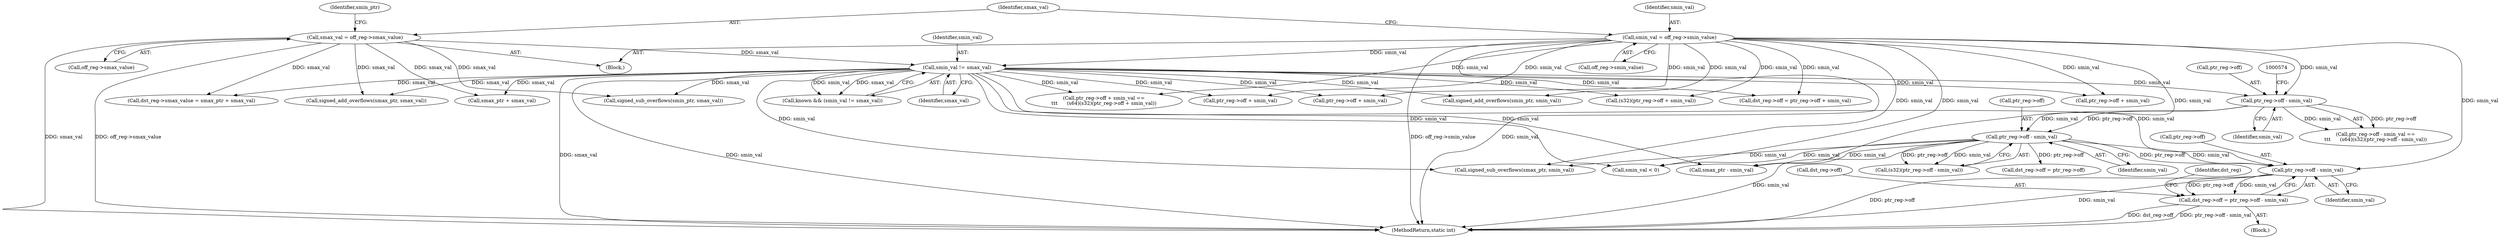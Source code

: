 digraph "0_linux_bb7f0f989ca7de1153bd128a40a71709e339fa03@pointer" {
"1000621" [label="(Call,ptr_reg->off - smin_val)"];
"1000577" [label="(Call,ptr_reg->off - smin_val)"];
"1000568" [label="(Call,ptr_reg->off - smin_val)"];
"1000206" [label="(Call,smin_val != smax_val)"];
"1000136" [label="(Call,smin_val = off_reg->smin_value)"];
"1000142" [label="(Call,smax_val = off_reg->smax_value)"];
"1000617" [label="(Call,dst_reg->off = ptr_reg->off - smin_val)"];
"1000204" [label="(Call,known && (smin_val != smax_val))"];
"1000422" [label="(Call,signed_add_overflows(smax_ptr, smax_val))"];
"1000137" [label="(Identifier,smin_val)"];
"1000731" [label="(Call,smin_val < 0)"];
"1000404" [label="(Call,ptr_reg->off + smin_val)"];
"1000622" [label="(Call,ptr_reg->off)"];
"1000419" [label="(Call,signed_add_overflows(smin_ptr, smin_val))"];
"1000149" [label="(Identifier,smin_ptr)"];
"1000121" [label="(Block,)"];
"1000365" [label="(Call,(s32)(ptr_reg->off + smin_val))"];
"1000618" [label="(Call,dst_reg->off)"];
"1000577" [label="(Call,ptr_reg->off - smin_val)"];
"1000572" [label="(Identifier,smin_val)"];
"1000621" [label="(Call,ptr_reg->off - smin_val)"];
"1000449" [label="(Call,smax_ptr + smax_val)"];
"1000567" [label="(Call,ptr_reg->off - smin_val ==\n\t\t\t      (s64)(s32)(ptr_reg->off - smin_val))"];
"1000208" [label="(Identifier,smax_val)"];
"1000666" [label="(Call,smax_ptr - smin_val)"];
"1000400" [label="(Call,dst_reg->off = ptr_reg->off + smin_val)"];
"1000617" [label="(Call,dst_reg->off = ptr_reg->off - smin_val)"];
"1000578" [label="(Call,ptr_reg->off)"];
"1000358" [label="(Call,ptr_reg->off + smin_val)"];
"1000367" [label="(Call,ptr_reg->off + smin_val)"];
"1000143" [label="(Identifier,smax_val)"];
"1000136" [label="(Call,smin_val = off_reg->smin_value)"];
"1000575" [label="(Call,(s32)(ptr_reg->off - smin_val))"];
"1000797" [label="(MethodReturn,static int)"];
"1000711" [label="(Call,dst_reg->off = ptr_reg->off)"];
"1000581" [label="(Identifier,smin_val)"];
"1000639" [label="(Call,signed_sub_overflows(smax_ptr, smin_val))"];
"1000636" [label="(Call,signed_sub_overflows(smin_ptr, smax_val))"];
"1000628" [label="(Identifier,dst_reg)"];
"1000138" [label="(Call,off_reg->smin_value)"];
"1000357" [label="(Call,ptr_reg->off + smin_val ==\n\t\t\t      (s64)(s32)(ptr_reg->off + smin_val))"];
"1000625" [label="(Identifier,smin_val)"];
"1000568" [label="(Call,ptr_reg->off - smin_val)"];
"1000206" [label="(Call,smin_val != smax_val)"];
"1000445" [label="(Call,dst_reg->smax_value = smax_ptr + smax_val)"];
"1000142" [label="(Call,smax_val = off_reg->smax_value)"];
"1000582" [label="(Block,)"];
"1000207" [label="(Identifier,smin_val)"];
"1000569" [label="(Call,ptr_reg->off)"];
"1000144" [label="(Call,off_reg->smax_value)"];
"1000621" -> "1000617"  [label="AST: "];
"1000621" -> "1000625"  [label="CFG: "];
"1000622" -> "1000621"  [label="AST: "];
"1000625" -> "1000621"  [label="AST: "];
"1000617" -> "1000621"  [label="CFG: "];
"1000621" -> "1000797"  [label="DDG: ptr_reg->off"];
"1000621" -> "1000797"  [label="DDG: smin_val"];
"1000621" -> "1000617"  [label="DDG: ptr_reg->off"];
"1000621" -> "1000617"  [label="DDG: smin_val"];
"1000577" -> "1000621"  [label="DDG: ptr_reg->off"];
"1000577" -> "1000621"  [label="DDG: smin_val"];
"1000206" -> "1000621"  [label="DDG: smin_val"];
"1000136" -> "1000621"  [label="DDG: smin_val"];
"1000577" -> "1000575"  [label="AST: "];
"1000577" -> "1000581"  [label="CFG: "];
"1000578" -> "1000577"  [label="AST: "];
"1000581" -> "1000577"  [label="AST: "];
"1000575" -> "1000577"  [label="CFG: "];
"1000577" -> "1000797"  [label="DDG: smin_val"];
"1000577" -> "1000575"  [label="DDG: ptr_reg->off"];
"1000577" -> "1000575"  [label="DDG: smin_val"];
"1000568" -> "1000577"  [label="DDG: ptr_reg->off"];
"1000568" -> "1000577"  [label="DDG: smin_val"];
"1000577" -> "1000639"  [label="DDG: smin_val"];
"1000577" -> "1000666"  [label="DDG: smin_val"];
"1000577" -> "1000711"  [label="DDG: ptr_reg->off"];
"1000577" -> "1000731"  [label="DDG: smin_val"];
"1000568" -> "1000567"  [label="AST: "];
"1000568" -> "1000572"  [label="CFG: "];
"1000569" -> "1000568"  [label="AST: "];
"1000572" -> "1000568"  [label="AST: "];
"1000574" -> "1000568"  [label="CFG: "];
"1000568" -> "1000567"  [label="DDG: ptr_reg->off"];
"1000568" -> "1000567"  [label="DDG: smin_val"];
"1000206" -> "1000568"  [label="DDG: smin_val"];
"1000136" -> "1000568"  [label="DDG: smin_val"];
"1000206" -> "1000204"  [label="AST: "];
"1000206" -> "1000208"  [label="CFG: "];
"1000207" -> "1000206"  [label="AST: "];
"1000208" -> "1000206"  [label="AST: "];
"1000204" -> "1000206"  [label="CFG: "];
"1000206" -> "1000797"  [label="DDG: smax_val"];
"1000206" -> "1000797"  [label="DDG: smin_val"];
"1000206" -> "1000204"  [label="DDG: smin_val"];
"1000206" -> "1000204"  [label="DDG: smax_val"];
"1000136" -> "1000206"  [label="DDG: smin_val"];
"1000142" -> "1000206"  [label="DDG: smax_val"];
"1000206" -> "1000357"  [label="DDG: smin_val"];
"1000206" -> "1000358"  [label="DDG: smin_val"];
"1000206" -> "1000365"  [label="DDG: smin_val"];
"1000206" -> "1000367"  [label="DDG: smin_val"];
"1000206" -> "1000400"  [label="DDG: smin_val"];
"1000206" -> "1000404"  [label="DDG: smin_val"];
"1000206" -> "1000419"  [label="DDG: smin_val"];
"1000206" -> "1000422"  [label="DDG: smax_val"];
"1000206" -> "1000445"  [label="DDG: smax_val"];
"1000206" -> "1000449"  [label="DDG: smax_val"];
"1000206" -> "1000636"  [label="DDG: smax_val"];
"1000206" -> "1000639"  [label="DDG: smin_val"];
"1000206" -> "1000666"  [label="DDG: smin_val"];
"1000206" -> "1000731"  [label="DDG: smin_val"];
"1000136" -> "1000121"  [label="AST: "];
"1000136" -> "1000138"  [label="CFG: "];
"1000137" -> "1000136"  [label="AST: "];
"1000138" -> "1000136"  [label="AST: "];
"1000143" -> "1000136"  [label="CFG: "];
"1000136" -> "1000797"  [label="DDG: off_reg->smin_value"];
"1000136" -> "1000797"  [label="DDG: smin_val"];
"1000136" -> "1000357"  [label="DDG: smin_val"];
"1000136" -> "1000358"  [label="DDG: smin_val"];
"1000136" -> "1000365"  [label="DDG: smin_val"];
"1000136" -> "1000367"  [label="DDG: smin_val"];
"1000136" -> "1000400"  [label="DDG: smin_val"];
"1000136" -> "1000404"  [label="DDG: smin_val"];
"1000136" -> "1000419"  [label="DDG: smin_val"];
"1000136" -> "1000639"  [label="DDG: smin_val"];
"1000136" -> "1000666"  [label="DDG: smin_val"];
"1000136" -> "1000731"  [label="DDG: smin_val"];
"1000142" -> "1000121"  [label="AST: "];
"1000142" -> "1000144"  [label="CFG: "];
"1000143" -> "1000142"  [label="AST: "];
"1000144" -> "1000142"  [label="AST: "];
"1000149" -> "1000142"  [label="CFG: "];
"1000142" -> "1000797"  [label="DDG: off_reg->smax_value"];
"1000142" -> "1000797"  [label="DDG: smax_val"];
"1000142" -> "1000422"  [label="DDG: smax_val"];
"1000142" -> "1000445"  [label="DDG: smax_val"];
"1000142" -> "1000449"  [label="DDG: smax_val"];
"1000142" -> "1000636"  [label="DDG: smax_val"];
"1000617" -> "1000582"  [label="AST: "];
"1000618" -> "1000617"  [label="AST: "];
"1000628" -> "1000617"  [label="CFG: "];
"1000617" -> "1000797"  [label="DDG: dst_reg->off"];
"1000617" -> "1000797"  [label="DDG: ptr_reg->off - smin_val"];
}
